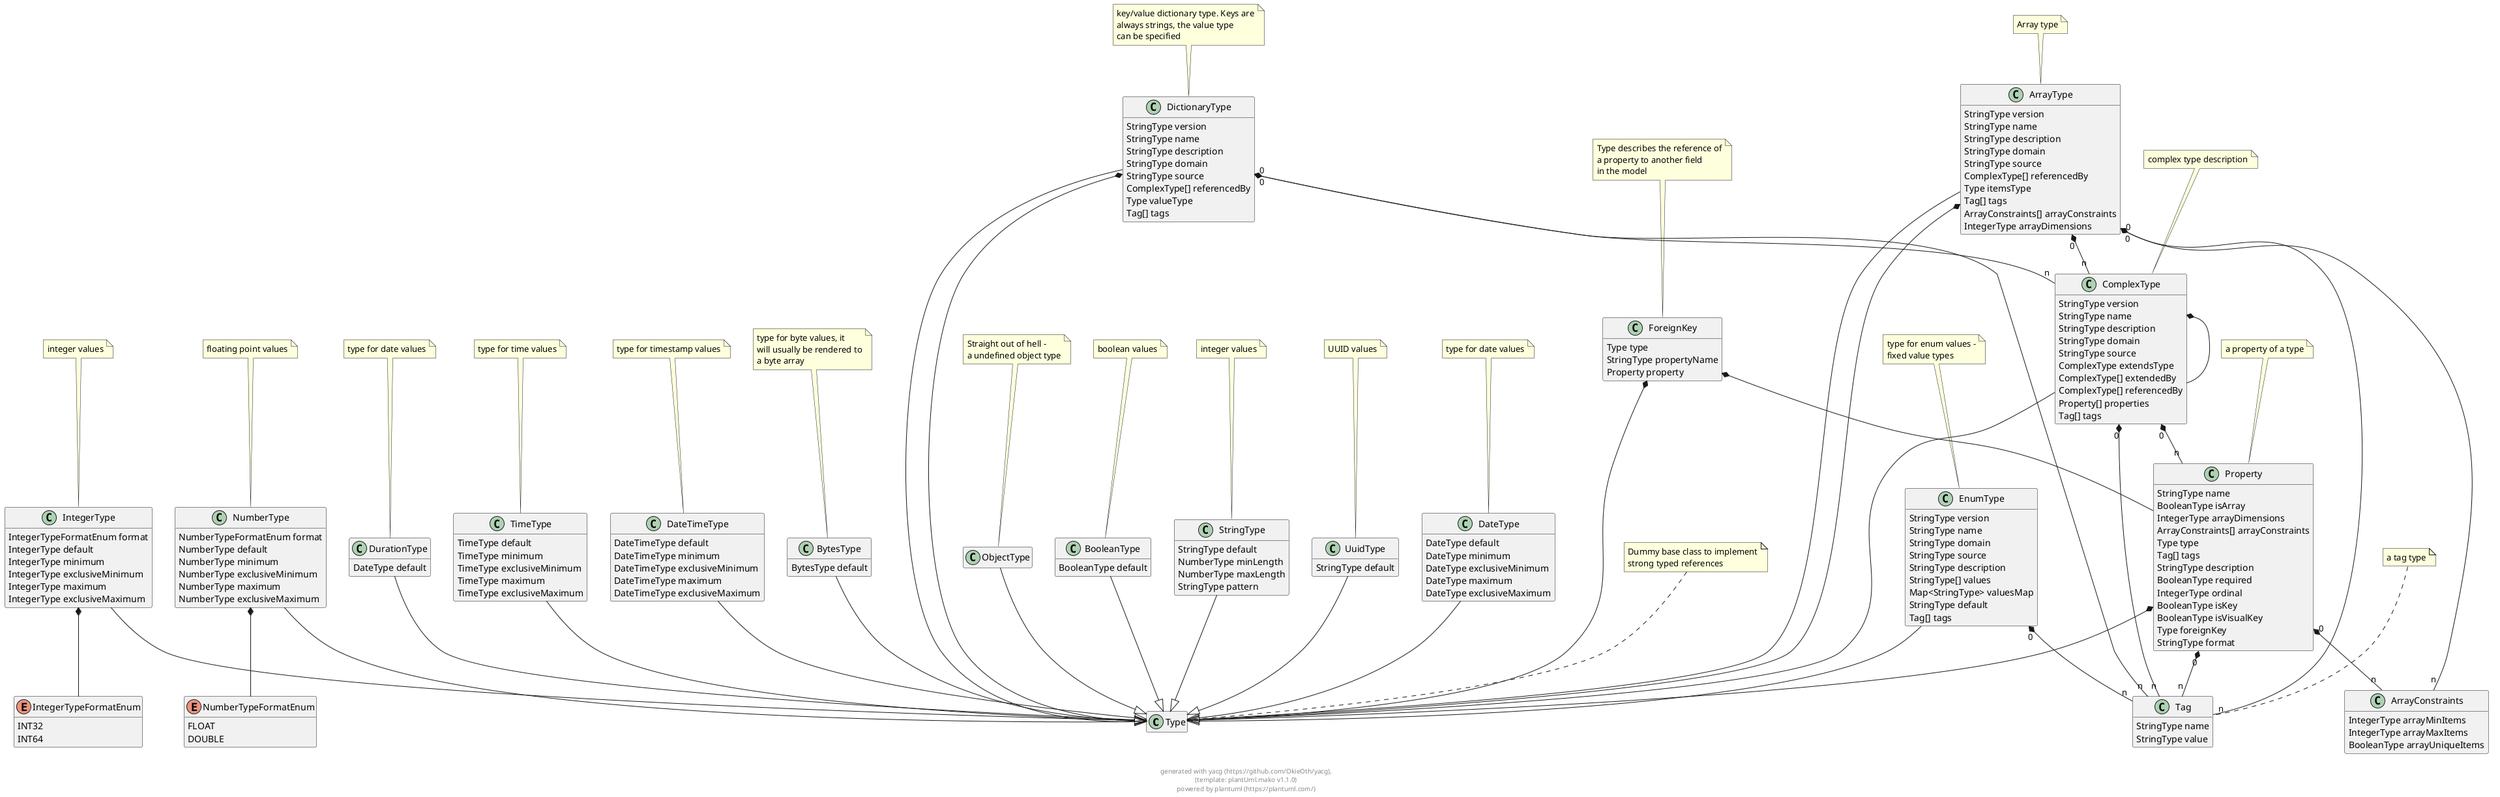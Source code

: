 
@startuml
hide empty methods
hide empty fields

class Type {
}

note top: Dummy base class to implement\nstrong typed references

class ObjectType {
}

note top: Straight out of hell -\na undefined object type

ObjectType --|> Type
class IntegerType {
        IntegerTypeFormatEnum format
        IntegerType default
        IntegerType minimum
        IntegerType exclusiveMinimum
        IntegerType maximum
        IntegerType exclusiveMaximum
}

note top: integer values

IntegerType --|> Type
enum IntegerTypeFormatEnum {
    INT32
    INT64
}


class NumberType {
        NumberTypeFormatEnum format
        NumberType default
        NumberType minimum
        NumberType exclusiveMinimum
        NumberType maximum
        NumberType exclusiveMaximum
}

note top: floating point values

NumberType --|> Type
enum NumberTypeFormatEnum {
    FLOAT
    DOUBLE
}


class BooleanType {
        BooleanType default
}

note top: boolean values

BooleanType --|> Type
class StringType {
        StringType default
        NumberType minLength
        NumberType maxLength
        StringType pattern
}

note top: integer values

StringType --|> Type
class UuidType {
        StringType default
}

note top: UUID values

UuidType --|> Type
class EnumType {
        StringType version
        StringType name
        StringType domain
        StringType source
        StringType description
        StringType[] values
        Map<StringType> valuesMap
        StringType default
        Tag[] tags
}

note top: type for enum values -\nfixed value types

EnumType --|> Type
class Tag {
        StringType name
        StringType value
}

note top: a tag type

class DateType {
        DateType default
        DateType minimum
        DateType exclusiveMinimum
        DateType maximum
        DateType exclusiveMaximum
}

note top: type for date values

DateType --|> Type
class TimeType {
        TimeType default
        TimeType minimum
        TimeType exclusiveMinimum
        TimeType maximum
        TimeType exclusiveMaximum
}

note top: type for time values

TimeType --|> Type
class DateTimeType {
        DateTimeType default
        DateTimeType minimum
        DateTimeType exclusiveMinimum
        DateTimeType maximum
        DateTimeType exclusiveMaximum
}

note top: type for timestamp values

DateTimeType --|> Type
class DurationType {
        DateType default
}

note top: type for date values

DurationType --|> Type
class BytesType {
        BytesType default
}

note top: type for byte values, it\nwill usually be rendered to\na byte array

BytesType --|> Type
class ComplexType {
        StringType version
        StringType name
        StringType description
        StringType domain
        StringType source
        ComplexType extendsType
        ComplexType[] extendedBy
        ComplexType[] referencedBy
        Property[] properties
        Tag[] tags
}

note top: complex type description

ComplexType --|> Type
class Property {
        StringType name
        BooleanType isArray
        IntegerType arrayDimensions
        ArrayConstraints[] arrayConstraints
        Type type
        Tag[] tags
        StringType description
        BooleanType required
        IntegerType ordinal
        BooleanType isKey
        BooleanType isVisualKey
        Type foreignKey
        StringType format
}

note top: a property of a type

class DictionaryType {
        StringType version
        StringType name
        StringType description
        StringType domain
        StringType source
        ComplexType[] referencedBy
        Type valueType
        Tag[] tags
}

note top: key/value dictionary type. Keys are\nalways strings, the value type\ncan be specified

DictionaryType --|> Type
class ArrayType {
        StringType version
        StringType name
        StringType description
        StringType domain
        StringType source
        ComplexType[] referencedBy
        Type itemsType
        Tag[] tags
        ArrayConstraints[] arrayConstraints
        IntegerType arrayDimensions
}

note top: Array type

ArrayType --|> Type
class ArrayConstraints {
        IntegerType arrayMinItems
        IntegerType arrayMaxItems
        BooleanType arrayUniqueItems
}


class ForeignKey {
        Type type
        StringType propertyName
        Property property
}

note top: Type describes the reference of\na property to another field\nin the model


    
    
    
IntegerType  *--  IntegerTypeFormatEnum
            






    
    
NumberType  *--  NumberTypeFormatEnum
            






    
    

    




    

    








EnumType "0" *-- "n" Tag
            

    


    





    





    





    

    

    





ComplexType  *--  ComplexType
            



ComplexType "0" *-- "n" Property
            

ComplexType "0" *-- "n" Tag
            

    



Property "0" *-- "n" ArrayConstraints
            

Property  *--  Type
            

Property "0" *-- "n" Tag
            








    





DictionaryType "0" *-- "n" ComplexType
            

DictionaryType  *--  Type
            

DictionaryType "0" *-- "n" Tag
            

    





ArrayType "0" *-- "n" ComplexType
            

ArrayType  *--  Type
            

ArrayType "0" *-- "n" Tag
            

ArrayType "0" *-- "n" ArrayConstraints
            


    



    
ForeignKey  *--  Type
            


ForeignKey  *--  Property
            


footer \ngenerated with yacg (https://github.com/OkieOth/yacg),\n(template: plantUml.mako v1.1.0)\npowered by plantuml (https://plantuml.com/)
@enduml